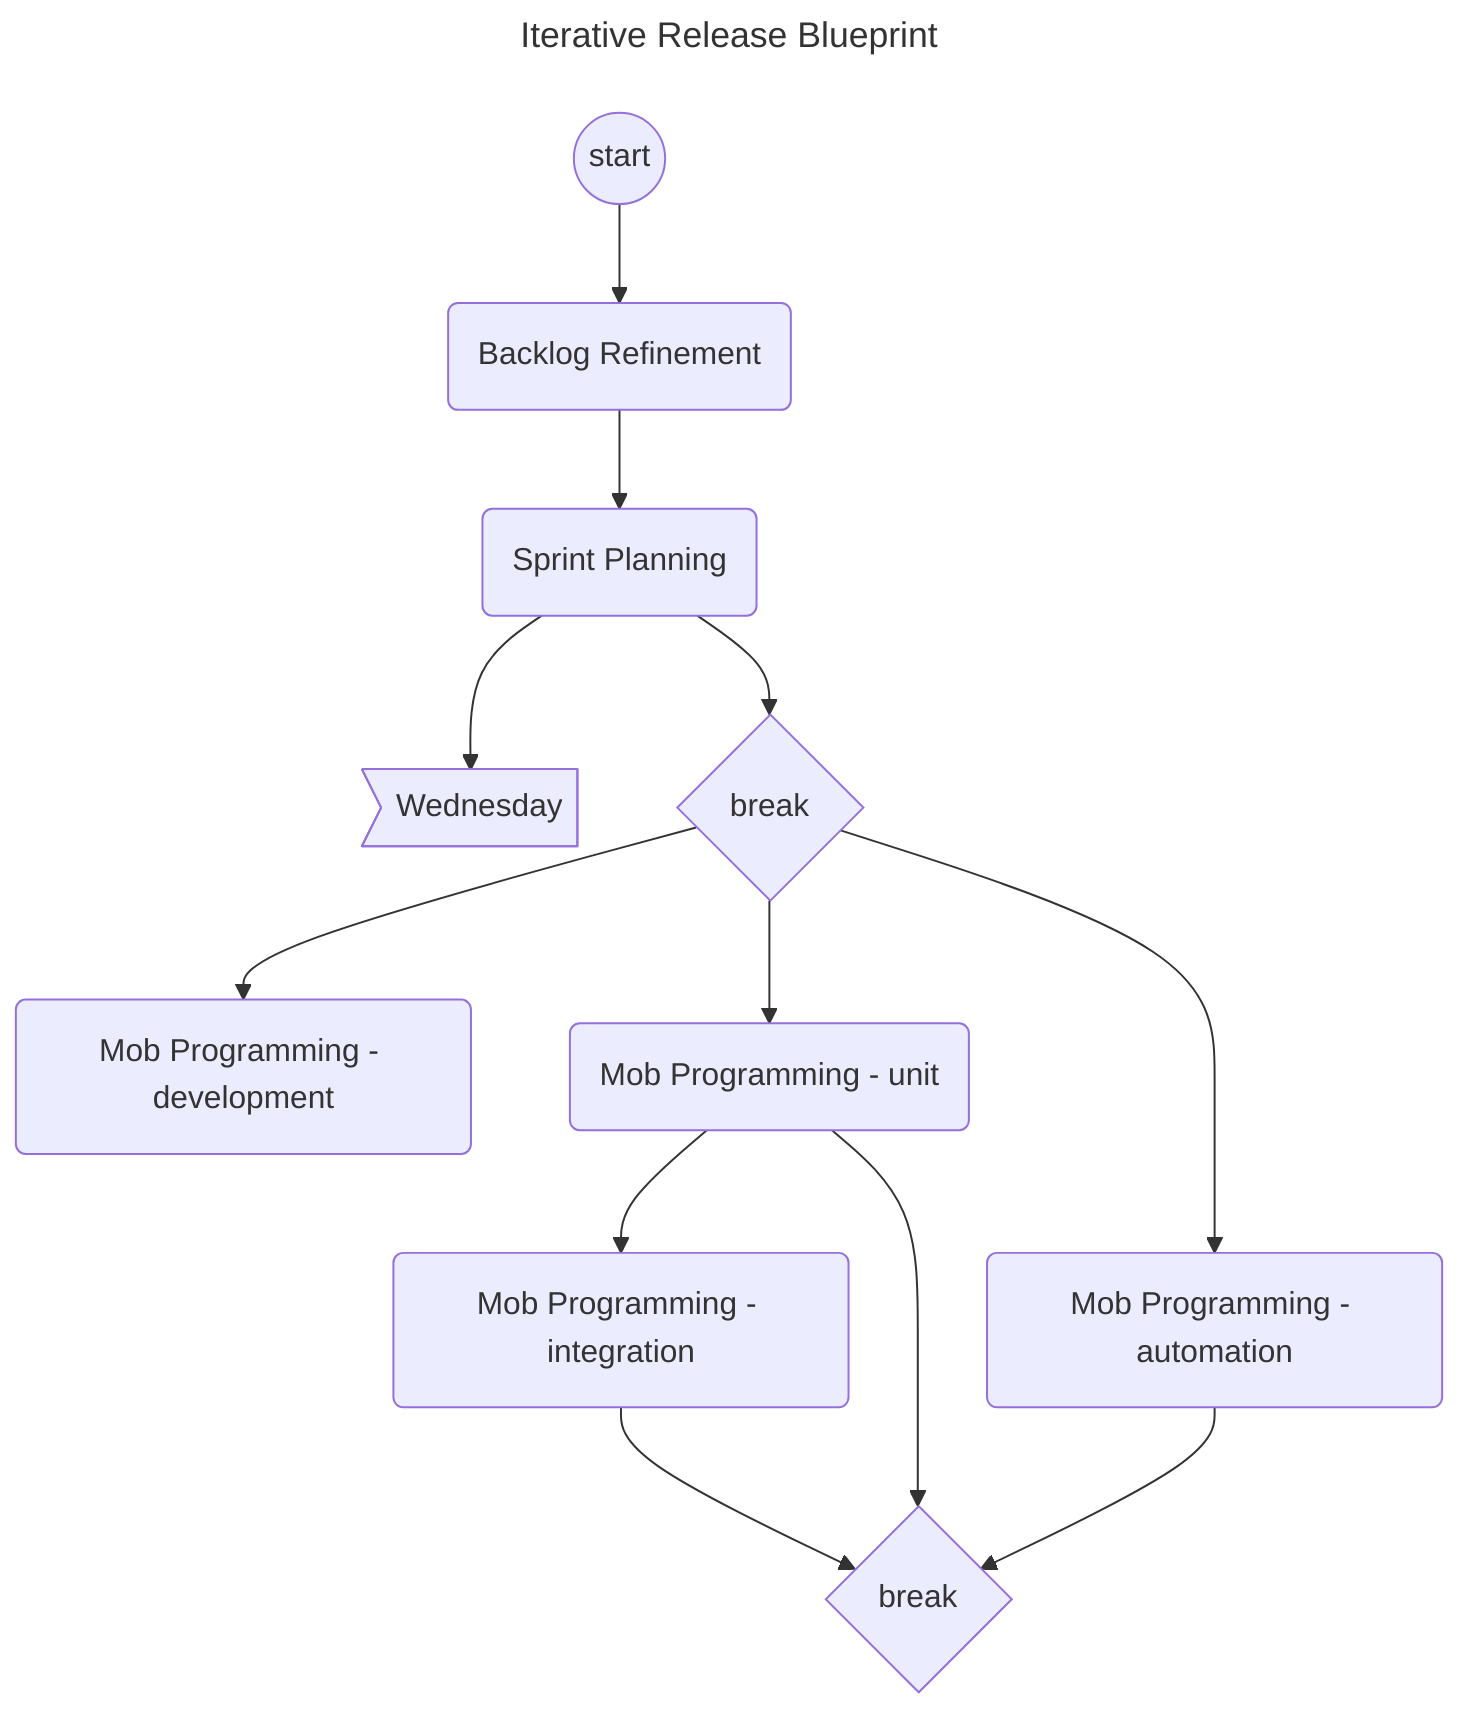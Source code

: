 ---
title: Iterative Release Blueprint
---

flowchart TD

id1((start))-->A(Backlog Refinement)
A(Backlog Refinement)-->B(Sprint Planning)

B(Sprint Planning)-->id2>Wednesday]

B(Sprint Planning)-->id3{break}

id3{break}-->C(Mob Programming - development)
id3{break}-->D(Mob Programming - unit)-->F(Mob Programming - integration)
id3{break}-->E(Mob Programming - automation)

D(Mob Programming - unit)-->id4{break}
E(Mob Programming - automation)-->id4{break}
F(Mob Programming - integration)-->id4{break}